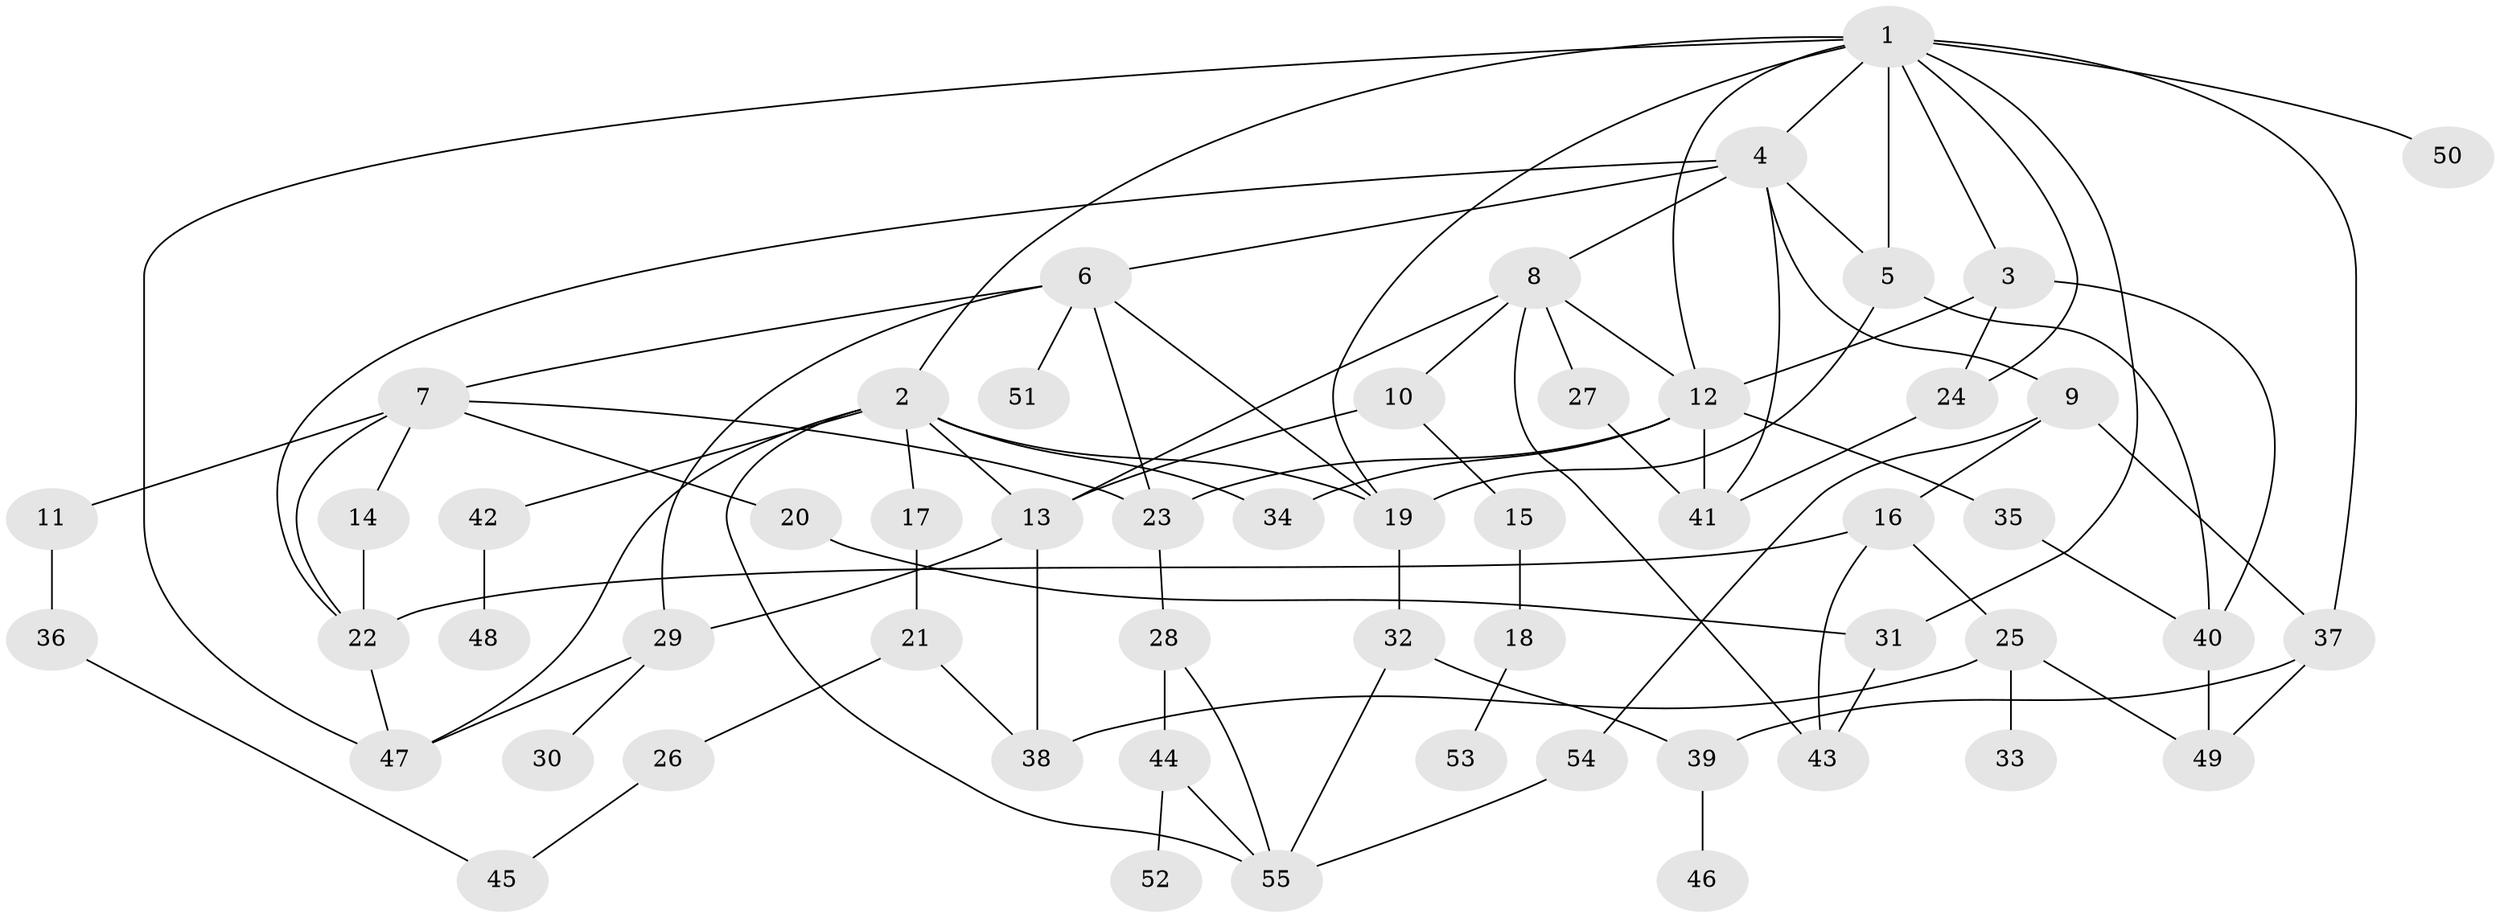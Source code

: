 // original degree distribution, {6: 0.045454545454545456, 5: 0.03636363636363636, 3: 0.2727272727272727, 7: 0.01818181818181818, 4: 0.12727272727272726, 2: 0.2636363636363636, 1: 0.23636363636363636}
// Generated by graph-tools (version 1.1) at 2025/34/03/09/25 02:34:03]
// undirected, 55 vertices, 92 edges
graph export_dot {
graph [start="1"]
  node [color=gray90,style=filled];
  1;
  2;
  3;
  4;
  5;
  6;
  7;
  8;
  9;
  10;
  11;
  12;
  13;
  14;
  15;
  16;
  17;
  18;
  19;
  20;
  21;
  22;
  23;
  24;
  25;
  26;
  27;
  28;
  29;
  30;
  31;
  32;
  33;
  34;
  35;
  36;
  37;
  38;
  39;
  40;
  41;
  42;
  43;
  44;
  45;
  46;
  47;
  48;
  49;
  50;
  51;
  52;
  53;
  54;
  55;
  1 -- 2 [weight=1.0];
  1 -- 3 [weight=1.0];
  1 -- 4 [weight=1.0];
  1 -- 5 [weight=1.0];
  1 -- 12 [weight=1.0];
  1 -- 19 [weight=1.0];
  1 -- 24 [weight=1.0];
  1 -- 31 [weight=1.0];
  1 -- 37 [weight=1.0];
  1 -- 47 [weight=1.0];
  1 -- 50 [weight=1.0];
  2 -- 13 [weight=1.0];
  2 -- 17 [weight=1.0];
  2 -- 19 [weight=1.0];
  2 -- 34 [weight=1.0];
  2 -- 42 [weight=1.0];
  2 -- 47 [weight=1.0];
  2 -- 55 [weight=1.0];
  3 -- 12 [weight=1.0];
  3 -- 24 [weight=1.0];
  3 -- 40 [weight=2.0];
  4 -- 5 [weight=1.0];
  4 -- 6 [weight=1.0];
  4 -- 8 [weight=1.0];
  4 -- 9 [weight=1.0];
  4 -- 22 [weight=1.0];
  4 -- 41 [weight=1.0];
  5 -- 19 [weight=1.0];
  5 -- 40 [weight=1.0];
  6 -- 7 [weight=1.0];
  6 -- 19 [weight=1.0];
  6 -- 23 [weight=1.0];
  6 -- 29 [weight=1.0];
  6 -- 51 [weight=1.0];
  7 -- 11 [weight=1.0];
  7 -- 14 [weight=1.0];
  7 -- 20 [weight=1.0];
  7 -- 22 [weight=1.0];
  7 -- 23 [weight=1.0];
  8 -- 10 [weight=1.0];
  8 -- 12 [weight=1.0];
  8 -- 13 [weight=1.0];
  8 -- 27 [weight=1.0];
  8 -- 43 [weight=1.0];
  9 -- 16 [weight=1.0];
  9 -- 37 [weight=1.0];
  9 -- 54 [weight=1.0];
  10 -- 13 [weight=1.0];
  10 -- 15 [weight=1.0];
  11 -- 36 [weight=1.0];
  12 -- 23 [weight=1.0];
  12 -- 34 [weight=1.0];
  12 -- 35 [weight=1.0];
  12 -- 41 [weight=1.0];
  13 -- 29 [weight=1.0];
  13 -- 38 [weight=1.0];
  14 -- 22 [weight=1.0];
  15 -- 18 [weight=1.0];
  16 -- 22 [weight=1.0];
  16 -- 25 [weight=1.0];
  16 -- 43 [weight=1.0];
  17 -- 21 [weight=1.0];
  18 -- 53 [weight=1.0];
  19 -- 32 [weight=1.0];
  20 -- 31 [weight=1.0];
  21 -- 26 [weight=1.0];
  21 -- 38 [weight=1.0];
  22 -- 47 [weight=1.0];
  23 -- 28 [weight=1.0];
  24 -- 41 [weight=1.0];
  25 -- 33 [weight=2.0];
  25 -- 38 [weight=1.0];
  25 -- 49 [weight=1.0];
  26 -- 45 [weight=1.0];
  27 -- 41 [weight=1.0];
  28 -- 44 [weight=1.0];
  28 -- 55 [weight=1.0];
  29 -- 30 [weight=1.0];
  29 -- 47 [weight=1.0];
  31 -- 43 [weight=1.0];
  32 -- 39 [weight=1.0];
  32 -- 55 [weight=1.0];
  35 -- 40 [weight=1.0];
  36 -- 45 [weight=1.0];
  37 -- 39 [weight=1.0];
  37 -- 49 [weight=1.0];
  39 -- 46 [weight=1.0];
  40 -- 49 [weight=1.0];
  42 -- 48 [weight=1.0];
  44 -- 52 [weight=1.0];
  44 -- 55 [weight=1.0];
  54 -- 55 [weight=1.0];
}
